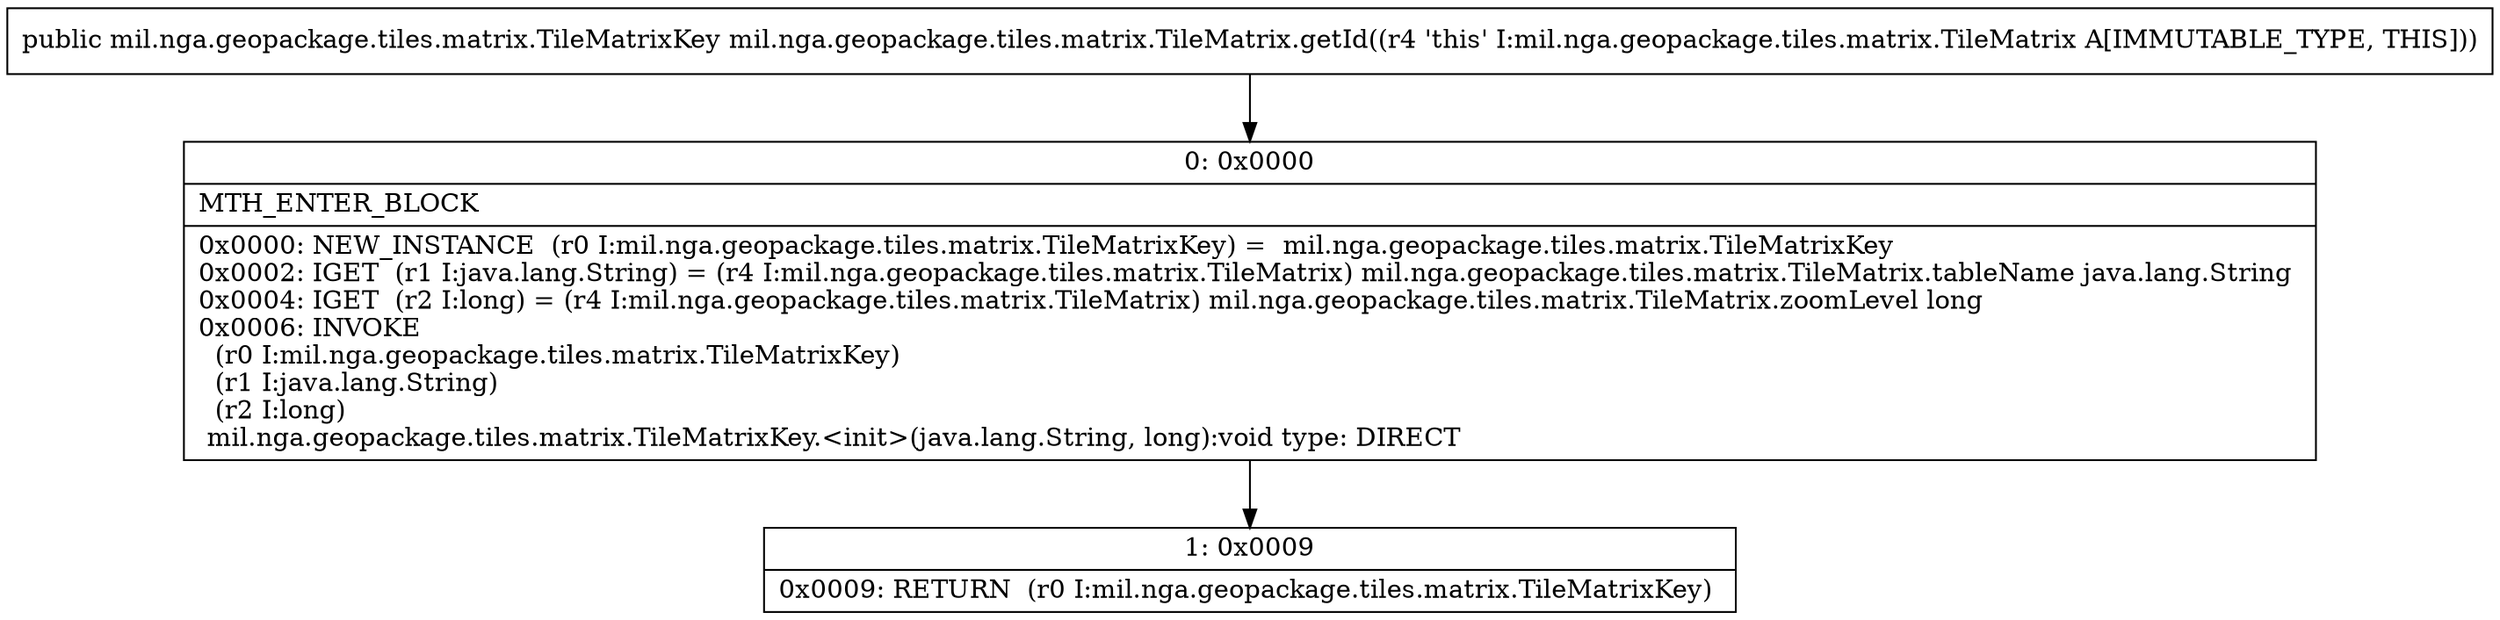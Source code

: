 digraph "CFG formil.nga.geopackage.tiles.matrix.TileMatrix.getId()Lmil\/nga\/geopackage\/tiles\/matrix\/TileMatrixKey;" {
Node_0 [shape=record,label="{0\:\ 0x0000|MTH_ENTER_BLOCK\l|0x0000: NEW_INSTANCE  (r0 I:mil.nga.geopackage.tiles.matrix.TileMatrixKey) =  mil.nga.geopackage.tiles.matrix.TileMatrixKey \l0x0002: IGET  (r1 I:java.lang.String) = (r4 I:mil.nga.geopackage.tiles.matrix.TileMatrix) mil.nga.geopackage.tiles.matrix.TileMatrix.tableName java.lang.String \l0x0004: IGET  (r2 I:long) = (r4 I:mil.nga.geopackage.tiles.matrix.TileMatrix) mil.nga.geopackage.tiles.matrix.TileMatrix.zoomLevel long \l0x0006: INVOKE  \l  (r0 I:mil.nga.geopackage.tiles.matrix.TileMatrixKey)\l  (r1 I:java.lang.String)\l  (r2 I:long)\l mil.nga.geopackage.tiles.matrix.TileMatrixKey.\<init\>(java.lang.String, long):void type: DIRECT \l}"];
Node_1 [shape=record,label="{1\:\ 0x0009|0x0009: RETURN  (r0 I:mil.nga.geopackage.tiles.matrix.TileMatrixKey) \l}"];
MethodNode[shape=record,label="{public mil.nga.geopackage.tiles.matrix.TileMatrixKey mil.nga.geopackage.tiles.matrix.TileMatrix.getId((r4 'this' I:mil.nga.geopackage.tiles.matrix.TileMatrix A[IMMUTABLE_TYPE, THIS])) }"];
MethodNode -> Node_0;
Node_0 -> Node_1;
}

